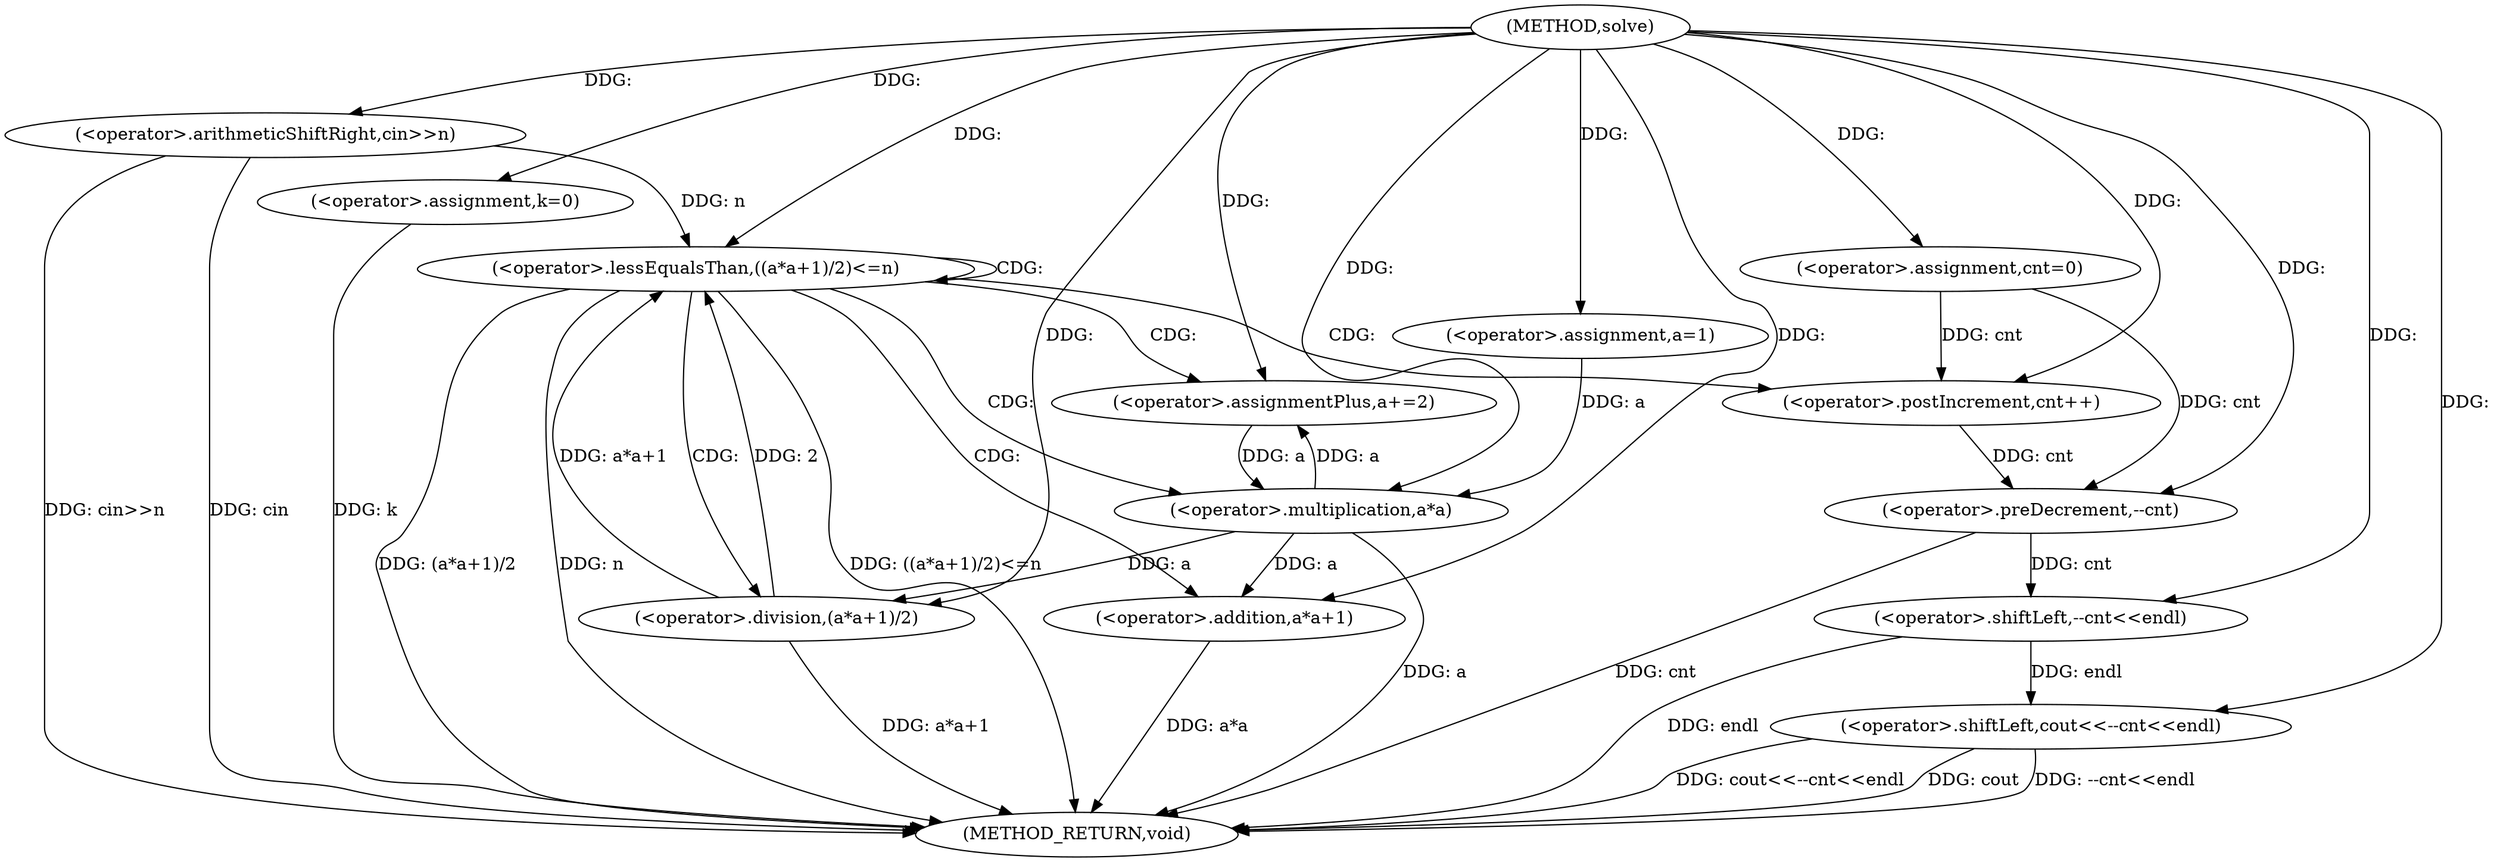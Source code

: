 digraph "solve" {  
"1000101" [label = "(METHOD,solve)" ]
"1000141" [label = "(METHOD_RETURN,void)" ]
"1000104" [label = "(<operator>.arithmeticShiftRight,cin>>n)" ]
"1000108" [label = "(<operator>.assignment,k=0)" ]
"1000112" [label = "(<operator>.assignment,a=1)" ]
"1000116" [label = "(<operator>.assignment,cnt=0)" ]
"1000135" [label = "(<operator>.shiftLeft,cout<<--cnt<<endl)" ]
"1000120" [label = "(<operator>.lessEqualsThan,((a*a+1)/2)<=n)" ]
"1000130" [label = "(<operator>.postIncrement,cnt++)" ]
"1000132" [label = "(<operator>.assignmentPlus,a+=2)" ]
"1000137" [label = "(<operator>.shiftLeft,--cnt<<endl)" ]
"1000121" [label = "(<operator>.division,(a*a+1)/2)" ]
"1000138" [label = "(<operator>.preDecrement,--cnt)" ]
"1000122" [label = "(<operator>.addition,a*a+1)" ]
"1000123" [label = "(<operator>.multiplication,a*a)" ]
  "1000104" -> "1000141"  [ label = "DDG: cin>>n"] 
  "1000108" -> "1000141"  [ label = "DDG: k"] 
  "1000123" -> "1000141"  [ label = "DDG: a"] 
  "1000122" -> "1000141"  [ label = "DDG: a*a"] 
  "1000121" -> "1000141"  [ label = "DDG: a*a+1"] 
  "1000120" -> "1000141"  [ label = "DDG: (a*a+1)/2"] 
  "1000120" -> "1000141"  [ label = "DDG: n"] 
  "1000120" -> "1000141"  [ label = "DDG: ((a*a+1)/2)<=n"] 
  "1000138" -> "1000141"  [ label = "DDG: cnt"] 
  "1000135" -> "1000141"  [ label = "DDG: --cnt<<endl"] 
  "1000135" -> "1000141"  [ label = "DDG: cout<<--cnt<<endl"] 
  "1000137" -> "1000141"  [ label = "DDG: endl"] 
  "1000135" -> "1000141"  [ label = "DDG: cout"] 
  "1000104" -> "1000141"  [ label = "DDG: cin"] 
  "1000101" -> "1000108"  [ label = "DDG: "] 
  "1000101" -> "1000112"  [ label = "DDG: "] 
  "1000101" -> "1000116"  [ label = "DDG: "] 
  "1000101" -> "1000104"  [ label = "DDG: "] 
  "1000101" -> "1000135"  [ label = "DDG: "] 
  "1000137" -> "1000135"  [ label = "DDG: endl"] 
  "1000121" -> "1000120"  [ label = "DDG: 2"] 
  "1000121" -> "1000120"  [ label = "DDG: a*a+1"] 
  "1000104" -> "1000120"  [ label = "DDG: n"] 
  "1000101" -> "1000120"  [ label = "DDG: "] 
  "1000101" -> "1000132"  [ label = "DDG: "] 
  "1000138" -> "1000137"  [ label = "DDG: cnt"] 
  "1000101" -> "1000137"  [ label = "DDG: "] 
  "1000123" -> "1000121"  [ label = "DDG: a"] 
  "1000101" -> "1000121"  [ label = "DDG: "] 
  "1000116" -> "1000130"  [ label = "DDG: cnt"] 
  "1000101" -> "1000130"  [ label = "DDG: "] 
  "1000123" -> "1000132"  [ label = "DDG: a"] 
  "1000116" -> "1000138"  [ label = "DDG: cnt"] 
  "1000130" -> "1000138"  [ label = "DDG: cnt"] 
  "1000101" -> "1000138"  [ label = "DDG: "] 
  "1000123" -> "1000122"  [ label = "DDG: a"] 
  "1000101" -> "1000122"  [ label = "DDG: "] 
  "1000112" -> "1000123"  [ label = "DDG: a"] 
  "1000132" -> "1000123"  [ label = "DDG: a"] 
  "1000101" -> "1000123"  [ label = "DDG: "] 
  "1000120" -> "1000132"  [ label = "CDG: "] 
  "1000120" -> "1000121"  [ label = "CDG: "] 
  "1000120" -> "1000123"  [ label = "CDG: "] 
  "1000120" -> "1000130"  [ label = "CDG: "] 
  "1000120" -> "1000120"  [ label = "CDG: "] 
  "1000120" -> "1000122"  [ label = "CDG: "] 
}
